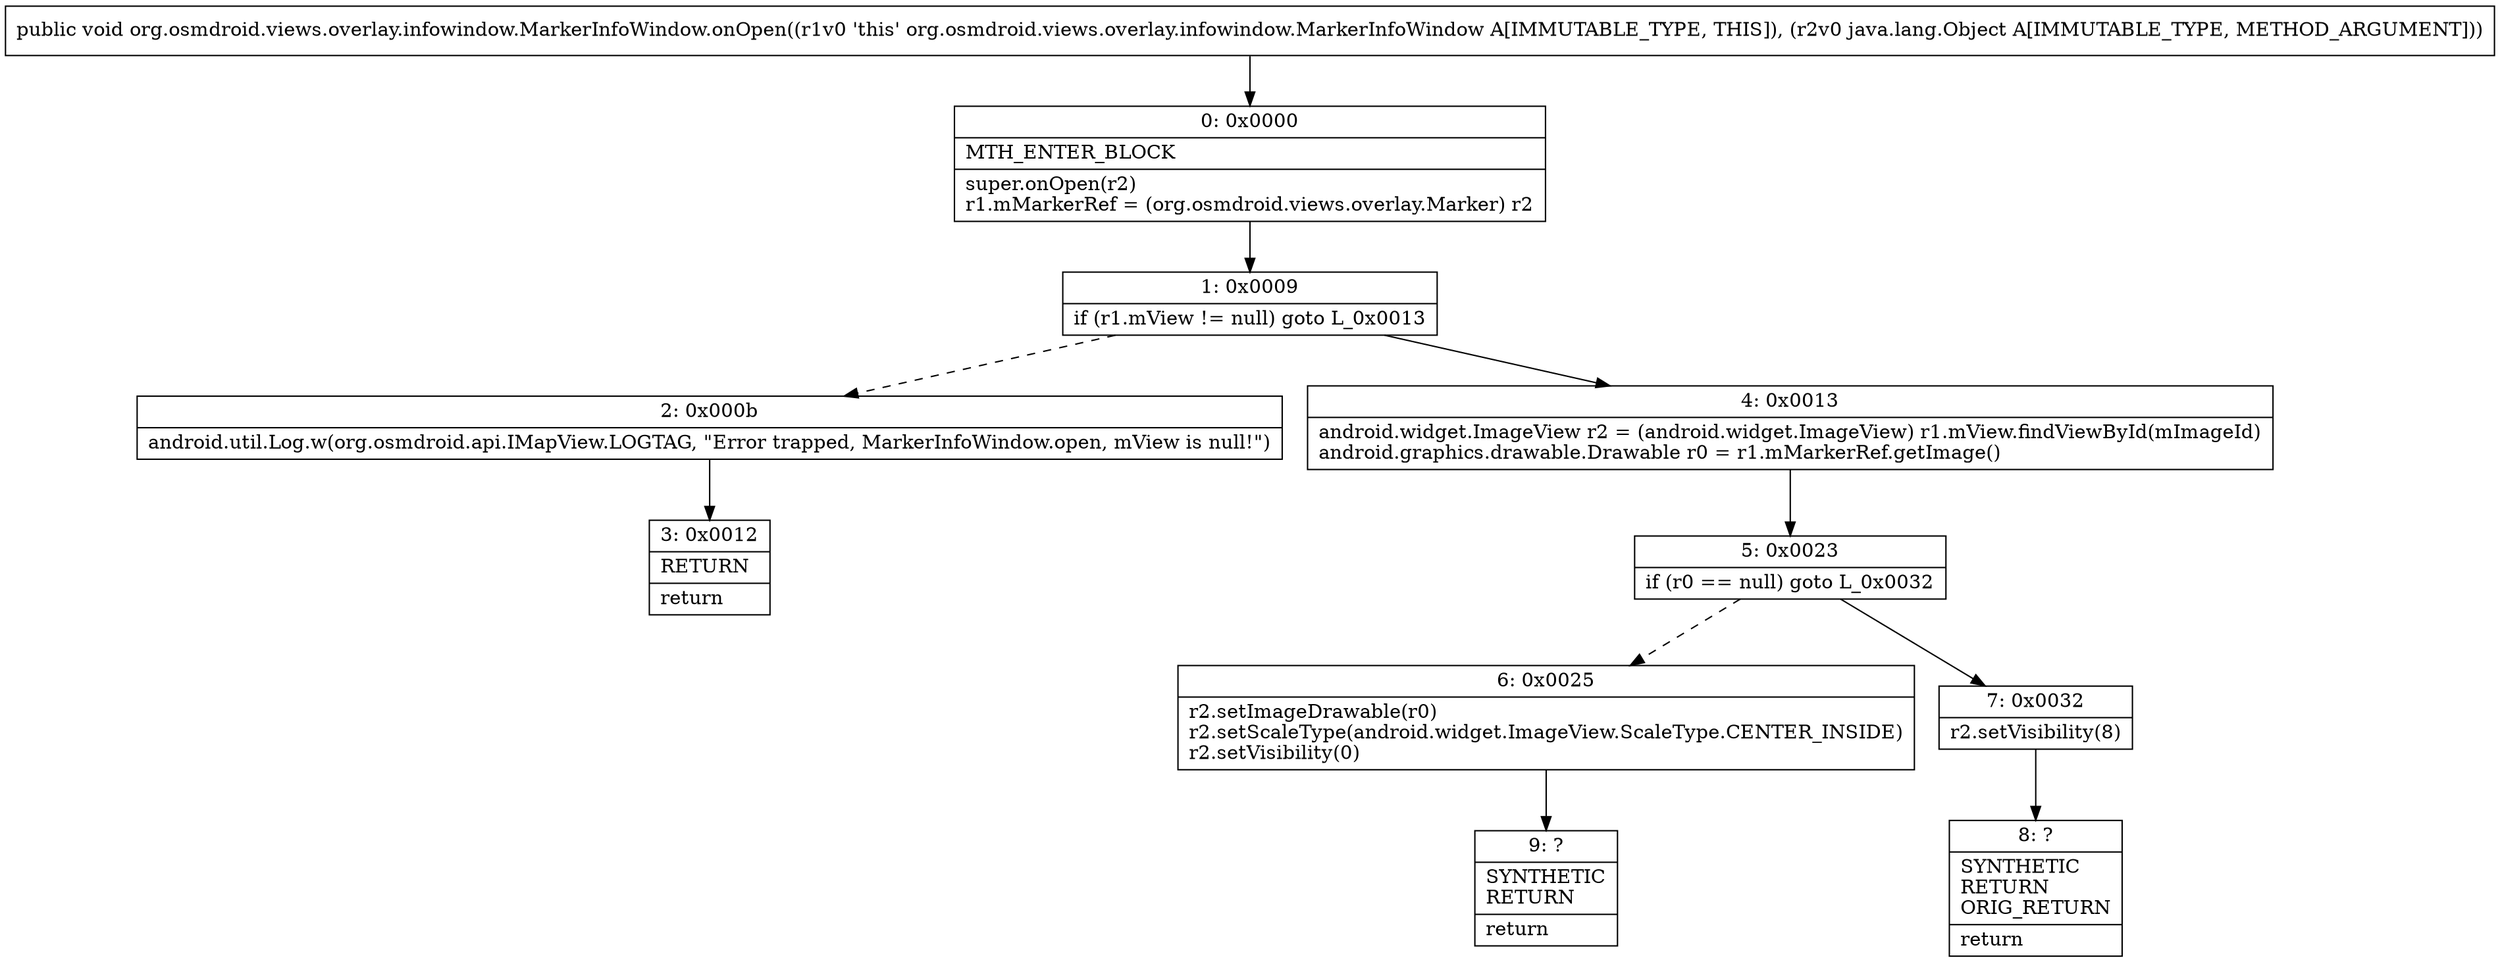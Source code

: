 digraph "CFG fororg.osmdroid.views.overlay.infowindow.MarkerInfoWindow.onOpen(Ljava\/lang\/Object;)V" {
Node_0 [shape=record,label="{0\:\ 0x0000|MTH_ENTER_BLOCK\l|super.onOpen(r2)\lr1.mMarkerRef = (org.osmdroid.views.overlay.Marker) r2\l}"];
Node_1 [shape=record,label="{1\:\ 0x0009|if (r1.mView != null) goto L_0x0013\l}"];
Node_2 [shape=record,label="{2\:\ 0x000b|android.util.Log.w(org.osmdroid.api.IMapView.LOGTAG, \"Error trapped, MarkerInfoWindow.open, mView is null!\")\l}"];
Node_3 [shape=record,label="{3\:\ 0x0012|RETURN\l|return\l}"];
Node_4 [shape=record,label="{4\:\ 0x0013|android.widget.ImageView r2 = (android.widget.ImageView) r1.mView.findViewById(mImageId)\landroid.graphics.drawable.Drawable r0 = r1.mMarkerRef.getImage()\l}"];
Node_5 [shape=record,label="{5\:\ 0x0023|if (r0 == null) goto L_0x0032\l}"];
Node_6 [shape=record,label="{6\:\ 0x0025|r2.setImageDrawable(r0)\lr2.setScaleType(android.widget.ImageView.ScaleType.CENTER_INSIDE)\lr2.setVisibility(0)\l}"];
Node_7 [shape=record,label="{7\:\ 0x0032|r2.setVisibility(8)\l}"];
Node_8 [shape=record,label="{8\:\ ?|SYNTHETIC\lRETURN\lORIG_RETURN\l|return\l}"];
Node_9 [shape=record,label="{9\:\ ?|SYNTHETIC\lRETURN\l|return\l}"];
MethodNode[shape=record,label="{public void org.osmdroid.views.overlay.infowindow.MarkerInfoWindow.onOpen((r1v0 'this' org.osmdroid.views.overlay.infowindow.MarkerInfoWindow A[IMMUTABLE_TYPE, THIS]), (r2v0 java.lang.Object A[IMMUTABLE_TYPE, METHOD_ARGUMENT])) }"];
MethodNode -> Node_0;
Node_0 -> Node_1;
Node_1 -> Node_2[style=dashed];
Node_1 -> Node_4;
Node_2 -> Node_3;
Node_4 -> Node_5;
Node_5 -> Node_6[style=dashed];
Node_5 -> Node_7;
Node_6 -> Node_9;
Node_7 -> Node_8;
}

